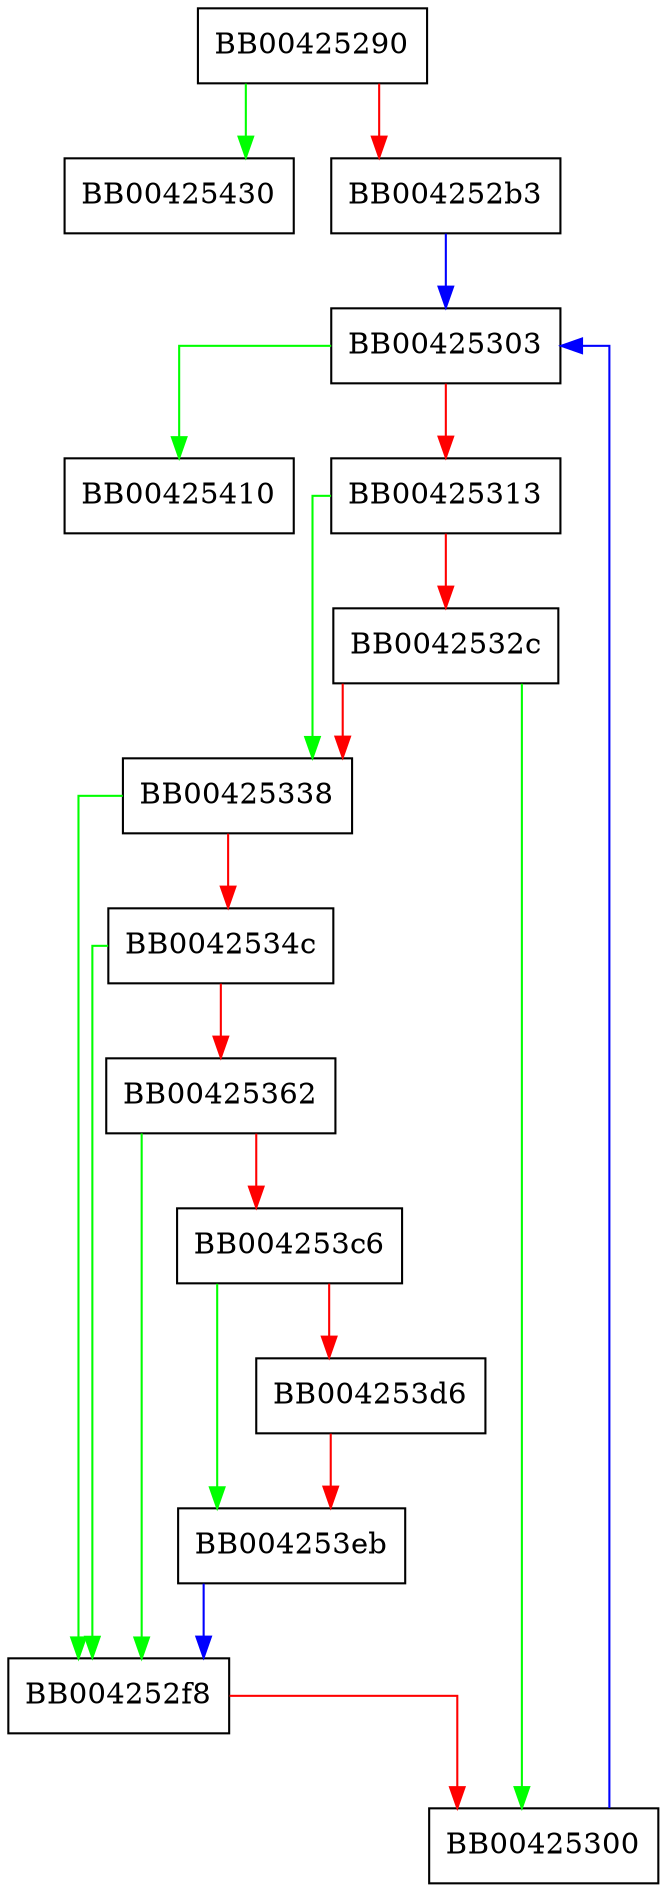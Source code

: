 digraph list_decoders {
  node [shape="box"];
  graph [splines=ortho];
  BB00425290 -> BB00425430 [color="green"];
  BB00425290 -> BB004252b3 [color="red"];
  BB004252b3 -> BB00425303 [color="blue"];
  BB004252f8 -> BB00425300 [color="red"];
  BB00425300 -> BB00425303 [color="blue"];
  BB00425303 -> BB00425410 [color="green"];
  BB00425303 -> BB00425313 [color="red"];
  BB00425313 -> BB00425338 [color="green"];
  BB00425313 -> BB0042532c [color="red"];
  BB0042532c -> BB00425300 [color="green"];
  BB0042532c -> BB00425338 [color="red"];
  BB00425338 -> BB004252f8 [color="green"];
  BB00425338 -> BB0042534c [color="red"];
  BB0042534c -> BB004252f8 [color="green"];
  BB0042534c -> BB00425362 [color="red"];
  BB00425362 -> BB004252f8 [color="green"];
  BB00425362 -> BB004253c6 [color="red"];
  BB004253c6 -> BB004253eb [color="green"];
  BB004253c6 -> BB004253d6 [color="red"];
  BB004253d6 -> BB004253eb [color="red"];
  BB004253eb -> BB004252f8 [color="blue"];
}